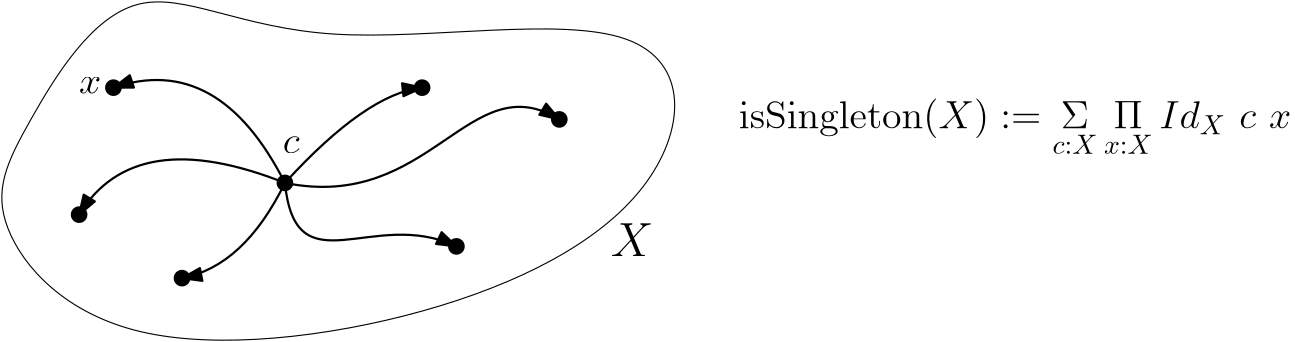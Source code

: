 <?xml version="1.0"?>
<!DOCTYPE ipe SYSTEM "ipe.dtd">
<ipe version="70206" creator="Ipe 7.2.7">
<info created="D:20180317211251" modified="D:20180317213341" tex="pdftex"/>
<preamble>\usepackage{amsmath}

\DeclareMathOperator*{\PiT}{\Pi}
\DeclareMathOperator*{\SigmaT}{\Sigma}</preamble>
<ipestyle name="basic">
<symbol name="arrow/arc(spx)">
<path stroke="sym-stroke" fill="sym-stroke" pen="sym-pen">
0 0 m
-1 0.333 l
-1 -0.333 l
h
</path>
</symbol>
<symbol name="arrow/farc(spx)">
<path stroke="sym-stroke" fill="white" pen="sym-pen">
0 0 m
-1 0.333 l
-1 -0.333 l
h
</path>
</symbol>
<symbol name="arrow/ptarc(spx)">
<path stroke="sym-stroke" fill="sym-stroke" pen="sym-pen">
0 0 m
-1 0.333 l
-0.8 0 l
-1 -0.333 l
h
</path>
</symbol>
<symbol name="arrow/fptarc(spx)">
<path stroke="sym-stroke" fill="white" pen="sym-pen">
0 0 m
-1 0.333 l
-0.8 0 l
-1 -0.333 l
h
</path>
</symbol>
<symbol name="mark/circle(sx)" transformations="translations">
<path fill="sym-stroke">
0.6 0 0 0.6 0 0 e
0.4 0 0 0.4 0 0 e
</path>
</symbol>
<symbol name="mark/disk(sx)" transformations="translations">
<path fill="sym-stroke">
0.6 0 0 0.6 0 0 e
</path>
</symbol>
<symbol name="mark/fdisk(sfx)" transformations="translations">
<group>
<path fill="sym-fill">
0.5 0 0 0.5 0 0 e
</path>
<path fill="sym-stroke" fillrule="eofill">
0.6 0 0 0.6 0 0 e
0.4 0 0 0.4 0 0 e
</path>
</group>
</symbol>
<symbol name="mark/box(sx)" transformations="translations">
<path fill="sym-stroke" fillrule="eofill">
-0.6 -0.6 m
0.6 -0.6 l
0.6 0.6 l
-0.6 0.6 l
h
-0.4 -0.4 m
0.4 -0.4 l
0.4 0.4 l
-0.4 0.4 l
h
</path>
</symbol>
<symbol name="mark/square(sx)" transformations="translations">
<path fill="sym-stroke">
-0.6 -0.6 m
0.6 -0.6 l
0.6 0.6 l
-0.6 0.6 l
h
</path>
</symbol>
<symbol name="mark/fsquare(sfx)" transformations="translations">
<group>
<path fill="sym-fill">
-0.5 -0.5 m
0.5 -0.5 l
0.5 0.5 l
-0.5 0.5 l
h
</path>
<path fill="sym-stroke" fillrule="eofill">
-0.6 -0.6 m
0.6 -0.6 l
0.6 0.6 l
-0.6 0.6 l
h
-0.4 -0.4 m
0.4 -0.4 l
0.4 0.4 l
-0.4 0.4 l
h
</path>
</group>
</symbol>
<symbol name="mark/cross(sx)" transformations="translations">
<group>
<path fill="sym-stroke">
-0.43 -0.57 m
0.57 0.43 l
0.43 0.57 l
-0.57 -0.43 l
h
</path>
<path fill="sym-stroke">
-0.43 0.57 m
0.57 -0.43 l
0.43 -0.57 l
-0.57 0.43 l
h
</path>
</group>
</symbol>
<symbol name="arrow/fnormal(spx)">
<path stroke="sym-stroke" fill="white" pen="sym-pen">
0 0 m
-1 0.333 l
-1 -0.333 l
h
</path>
</symbol>
<symbol name="arrow/pointed(spx)">
<path stroke="sym-stroke" fill="sym-stroke" pen="sym-pen">
0 0 m
-1 0.333 l
-0.8 0 l
-1 -0.333 l
h
</path>
</symbol>
<symbol name="arrow/fpointed(spx)">
<path stroke="sym-stroke" fill="white" pen="sym-pen">
0 0 m
-1 0.333 l
-0.8 0 l
-1 -0.333 l
h
</path>
</symbol>
<symbol name="arrow/linear(spx)">
<path stroke="sym-stroke" pen="sym-pen">
-1 0.333 m
0 0 l
-1 -0.333 l
</path>
</symbol>
<symbol name="arrow/fdouble(spx)">
<path stroke="sym-stroke" fill="white" pen="sym-pen">
0 0 m
-1 0.333 l
-1 -0.333 l
h
-1 0 m
-2 0.333 l
-2 -0.333 l
h
</path>
</symbol>
<symbol name="arrow/double(spx)">
<path stroke="sym-stroke" fill="sym-stroke" pen="sym-pen">
0 0 m
-1 0.333 l
-1 -0.333 l
h
-1 0 m
-2 0.333 l
-2 -0.333 l
h
</path>
</symbol>
<pen name="heavier" value="0.8"/>
<pen name="fat" value="1.2"/>
<pen name="ultrafat" value="2"/>
<symbolsize name="large" value="5"/>
<symbolsize name="small" value="2"/>
<symbolsize name="tiny" value="1.1"/>
<arrowsize name="large" value="10"/>
<arrowsize name="small" value="5"/>
<arrowsize name="tiny" value="3"/>
<color name="black" value="0"/>
<color name="black15" value="0.85"/>
<color name="black30" value="0.7"/>
<color name="black50" value="0.5"/>
<color name="black70" value="0.3"/>
<color name="blue" value="0.274 0.392 0.666"/>
<color name="blue15" value="0.891 0.908 0.95"/>
<color name="blue30" value="0.782 0.817 0.9"/>
<color name="blue50" value="0.637 0.696 0.833"/>
<color name="blue70" value="0.492 0.574 0.766"/>
<color name="brown" value="0.647 0.165 0.165"/>
<color name="brown15" value="0.944 0.926 0.879"/>
<color name="brown30" value="0.888 0.852 0.758"/>
<color name="brown50" value="0.813 0.754 0.598"/>
<color name="brown70" value="0.739 0.656 0.437"/>
<color name="cyanblue" value="0.313 0.666 0.901"/>
<color name="cyanblue15" value="0.897 0.95 0.985"/>
<color name="cyanblue30" value="0.794 0.9 0.97"/>
<color name="cyanblue50" value="0.656 0.833 0.95"/>
<color name="cyanblue70" value="0.519 0.766 0.931"/>
<color name="darkblue" value="0 0 0.545"/>
<color name="darkcyan" value="0 0.545 0.545"/>
<color name="darkgray" value="0.663"/>
<color name="darkgreen" value="0 0.392 0"/>
<color name="darkmagenta" value="0.545 0 0.545"/>
<color name="darkorange" value="1 0.549 0"/>
<color name="darkred" value="0.545 0 0"/>
<color name="gold" value="1 0.843 0"/>
<color name="gray" value="0.745"/>
<color name="green" value="0 1 0"/>
<color name="green15" value="0.85 0.938 0.926"/>
<color name="green30" value="0.7 0.876 0.852"/>
<color name="green50" value="0.5 0.794 0.754"/>
<color name="green70" value="0.3 0.711 0.656"/>
<color name="lightblue" value="0.678 0.847 0.902"/>
<color name="lightcyan" value="0.878 1 1"/>
<color name="lightgray" value="0.827"/>
<color name="lightgreen" value="0.565 0.933 0.565"/>
<color name="lightyellow" value="1 1 0.878"/>
<color name="lilac" value="0.627 0 0.47"/>
<color name="lilac15" value="0.944 0.85 0.92"/>
<color name="lilac30" value="0.888 0.7 0.841"/>
<color name="lilac50" value="0.813 0.5 0.735"/>
<color name="lilac70" value="0.739 0.3 0.629"/>
<color name="navy" value="0 0 0.502"/>
<color name="orange" value="1 0.647 0"/>
<color name="orange15" value="0.979 0.944 0.867"/>
<color name="orange30" value="0.958 0.888 0.735"/>
<color name="orange50" value="0.931 0.813 0.558"/>
<color name="orange70" value="0.903 0.739 0.382"/>
<color name="palegreen" value="0.509 0.745 0.235"/>
<color name="palegreen15" value="0.926 0.961 0.885"/>
<color name="palegreen30" value="0.852 0.923 0.77"/>
<color name="palegreen50" value="0.754 0.872 0.617"/>
<color name="palegreen70" value="0.656 0.821 0.464"/>
<color name="pink" value="1 0.753 0.796"/>
<color name="purple" value="0.627 0.125 0.941"/>
<color name="red" value="1 0 0"/>
<color name="red15" value="0.944 0.867 0.873"/>
<color name="red30" value="0.888 0.735 0.747"/>
<color name="red50" value="0.813 0.558 0.578"/>
<color name="red70" value="0.739 0.382 0.409"/>
<color name="seablue" value="0.196 0.313 0.549"/>
<color name="seablue15" value="0.879 0.897 0.932"/>
<color name="seablue30" value="0.758 0.794 0.864"/>
<color name="seablue50" value="0.598 0.656 0.774"/>
<color name="seablue70" value="0.437 0.519 0.684"/>
<color name="seagreen" value="0.18 0.545 0.341"/>
<color name="turquoise" value="0.251 0.878 0.816"/>
<color name="violet" value="0.933 0.51 0.933"/>
<color name="yellow" value="1 1 0"/>
<color name="yellow15" value="0.997 0.985 0.861"/>
<color name="yellow30" value="0.994 0.97 0.723"/>
<color name="yellow50" value="0.99 0.95 0.539"/>
<color name="yellow70" value="0.986 0.931 0.354"/>
<dashstyle name="dashed" value="[4] 0"/>
<dashstyle name="dotted" value="[1 3] 0"/>
<dashstyle name="dash dotted" value="[4 2 1 2] 0"/>
<dashstyle name="dash dot dotted" value="[4 2 1 2 1 2] 0"/>
<textsize name="large" value="\large"/>
<textsize name="Large" value="\Large"/>
<textsize name="LARGE" value="\LARGE"/>
<textsize name="huge" value="\huge"/>
<textsize name="Huge" value="\Huge"/>
<textsize name="small" value="\small"/>
<textsize name="footnote" value="\footnotesize"/>
<textsize name="tiny" value="\tiny"/>
<textstyle name="center" begin="\begin{center}" end="\end{center}"/>
<textstyle name="itemize" begin="\begin{itemize}" end="\end{itemize}"/>
<textstyle name="item" begin="\begin{itemize}\item{}" end="\end{itemize}"/>
<gridsize name="1 pts" value="1"/>
<gridsize name="2 pts" value="2"/>
<gridsize name="3 pts" value="3"/>
<gridsize name="4 pts" value="4"/>
<gridsize name="8 pts (~3 mm)" value="8"/>
<gridsize name="16 pts (~6 mm)" value="16"/>
<gridsize name="32 pts (~12 mm)" value="32"/>
<gridsize name="10 pts (~3.5 mm)" value="10"/>
<gridsize name="20 pts (~7 mm)" value="20"/>
<gridsize name="14 pts (~5 mm)" value="14"/>
<gridsize name="28 pts (~10 mm)" value="28"/>
<gridsize name="56 pts (~20 mm)" value="56"/>
<anglesize name="90 deg" value="90"/>
<anglesize name="60 deg" value="60"/>
<anglesize name="45 deg" value="45"/>
<anglesize name="30 deg" value="30"/>
<anglesize name="22.5 deg" value="22.5"/>
<opacity name="10%" value="0.1"/>
<opacity name="30%" value="0.3"/>
<opacity name="40%" value="0.4"/>
<opacity name="50%" value="0.5"/>
<opacity name="60%" value="0.6"/>
<opacity name="70%" value="0.75"/>
<opacity name="80%" value="0.8"/>
<opacity name="90%" value="0.7"/>
<tiling name="falling" angle="-60" step="4" width="1"/>
<tiling name="rising" angle="30" step="4" width="1"/>
</ipestyle>
<page>
<layer name="alpha"/>
<view layers="alpha" active="alpha"/>
<path layer="alpha" matrix="0.771739 0 0 0.714286 3.42391 180" stroke="black">
33 744
15 702
74 630
228 648
342 711
348 816
162 780
84 834 u
</path>
<use matrix="0.771739 0 0 0.714286 -72.9783 214.286" name="mark/disk(sx)" pos="176 720" size="large" stroke="black"/>
<use matrix="0.771739 0 0 0.714286 -72.9783 214.286" name="mark/disk(sx)" pos="160 656" size="large" stroke="black"/>
<use matrix="0.771739 0 0 0.714286 -72.9783 214.286" name="mark/disk(sx)" pos="208 624" size="large" stroke="black"/>
<use matrix="0.771739 0 0 0.714286 -72.9783 214.286" name="mark/disk(sx)" pos="320 720" size="large" stroke="black"/>
<use matrix="0.771739 0 0 0.714286 -72.9783 214.286" name="mark/disk(sx)" pos="384 704" size="large" stroke="black"/>
<use matrix="0.771739 0 0 0.714286 -72.9783 214.286" name="mark/disk(sx)" pos="336 640" size="large" stroke="black"/>
<text matrix="0.771739 0 0 0.714286 -54.4565 233.571" transformations="translations" pos="384 608" stroke="black" type="label" width="15.343" height="11.764" depth="0" valign="baseline" size="LARGE" style="math">X</text>
<use matrix="0.771739 0 0 0.714286 -72.9783 214.286" name="mark/disk(sx)" pos="256 672" size="large" stroke="black"/>
<text matrix="0.771739 0 0 0.714286 -77.6087 231.429" transformations="translations" pos="261 663" stroke="black" type="label" width="6.046" height="6.177" depth="0" valign="baseline" size="Large" style="math">c</text>
<text matrix="0.771739 0 0 0.714286 -83.7826 205.714" transformations="translations" pos="174 729" stroke="black" type="label" width="7.982" height="6.177" depth="0" valign="baseline" size="Large" style="math">x</text>
<path matrix="0.771739 0 0 0.714286 -72.9783 214.286" stroke="black" pen="heavier" arrow="normal/normal">
256 672 m
186 702
160 656 c
</path>
<path matrix="0.771739 0 0 0.714286 -72.9783 214.286" stroke="black" pen="heavier" arrow="normal/normal">
256 672 m
294 717
320 720 c
</path>
<path matrix="0.771739 0 0 0.714286 -72.9783 214.286" stroke="black" pen="heavier" arrow="normal/normal">
256 672 m
324 657
342 732
384 704 c
</path>
<path matrix="0.771739 0 0 0.714286 -72.9783 214.286" stroke="black" pen="heavier" arrow="normal/normal">
256 672 m
237 630
208 624 c
</path>
<path matrix="0.771739 0 0 0.714286 -72.9783 214.286" stroke="black" pen="heavier" arrow="normal/normal">
256 672 m
261 618
297 660
336 640 c
</path>
<path matrix="0.771739 0 0 0.714286 -72.9783 214.286" stroke="black" pen="heavier" arrow="normal/normal">
256 672 m
225 738
176 720 c
</path>
<text matrix="1 0 0 1 186 162" transformations="translations" pos="102 552" stroke="black" type="label" width="198.863" height="10.753" depth="10.64" valign="baseline" size="Large">isSingleton$(X) :=  \SigmaT\limits_{c : X}\PiT\limits_{x : X} Id_{X}~c~x$</text>
</page>
</ipe>
